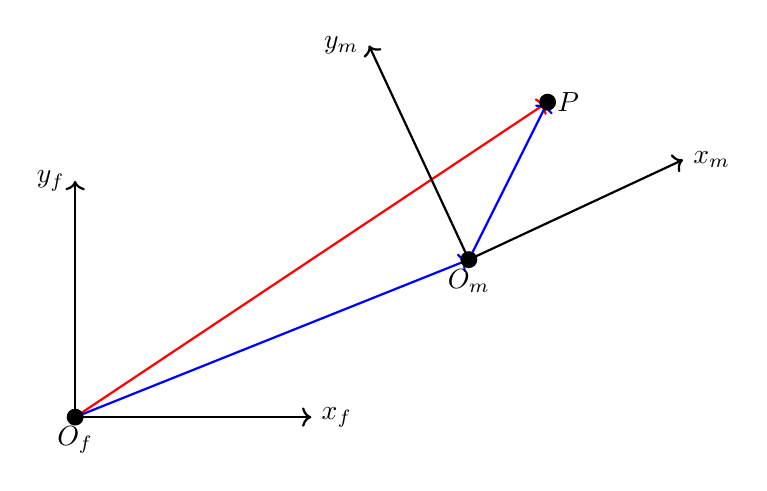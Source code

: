 \begin{tikzpicture}

  \def\alpha{25}

  \coordinate (Of) at (0,0);
  \coordinate (Om) at (5,2);
  \coordinate (P) at (6,4);
  \coordinate (xf) at (3,0);
  \coordinate (yf) at (0,3);
  \coordinate (xm) at ({5+3*cos(\alpha)},{2+3*sin(\alpha)});
  \coordinate (ym) at ({5-3*sin(\alpha)},{2+3*cos(\alpha)});

  \draw[thick, red,->,] (Of) -- (P);
  \draw[thick, blue,->] (Of) -- (Om);
  \draw[thick, blue,->] (Om) -- (P);

  \draw[thick,black,->] (Of) -- (yf) node[anchor=east]{$y_f$};
  \draw[thick,black,->] (Of) -- (xf) node[anchor=west]{$x_f$};
  \filldraw[fill=black] (P) circle (0.1);
  \filldraw[fill=black] (Om) circle (0.1);
  \filldraw[fill=black] (Of) circle (0.1);

  \draw[thick,black,->] (Om) -- (ym) node[anchor=east]{$y_m$};
  \draw[thick,black,->] (Om) -- (xm) node[anchor=west]{$x_m$};

  \node[anchor=west] at (P) {$P$};
  \node[anchor=north] at (Om) {$O_m$};
  \node[anchor=north] at (Of) {$O_f$};

\end{tikzpicture}
